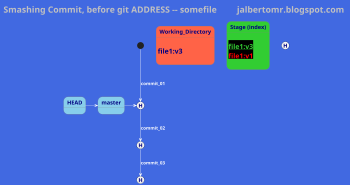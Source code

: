 @startuml
scale 350 width
title <color:silver><size:25>Smashing Commit, before git ADDRESS -- somefile         jalbertomr.blogspot.com
skinparam backgroundColor royalblue
skinparam arrowcolor white
skinparam arrowfontStyle bold
skinparam arrowfontcolor w

skinparam state {
  backgroundColor SkyBlue
  BorderColor gray
  backgroundColor<< Stage >> LimeGreen
  backgroundColor<< WorkDir >> Tomato
  backgroundColor<< History >> Khaki
  FontSize 16
  FontStyle bold
  fontcolor navy
}

state Working_Directory << WorkDir >>
state "Stage (index)" as Stage  << Stage >>
state _HEAD <<History>>

state HEAD
state master
state 289e5c1 <<History>>
state 5cd6744 <<History>>
state 95575a2 <<History>>


[*] --> 289e5c1 : commit_01
289e5c1 --> 5cd6744 : commit_02
5cd6744 --> 95575a2 : commit_03
289e5c1 : <size:20>file1:v1\n
5cd6744 : <size:20>file1:v2\n
95575a2 : <size:20>file1:v3\n
HEAD -right-> master
master -right-> 289e5c1

Working_Directory : \n<size:20>file1:v3\n
Stage : \n<size:20><color:limegreen><back:black><b>file1:v3\n<size:20><color:red><back:black><b>file1:v1\n
_HEAD : <size:16>289e5c1\n<size:20>file1:v1\n



@enduml